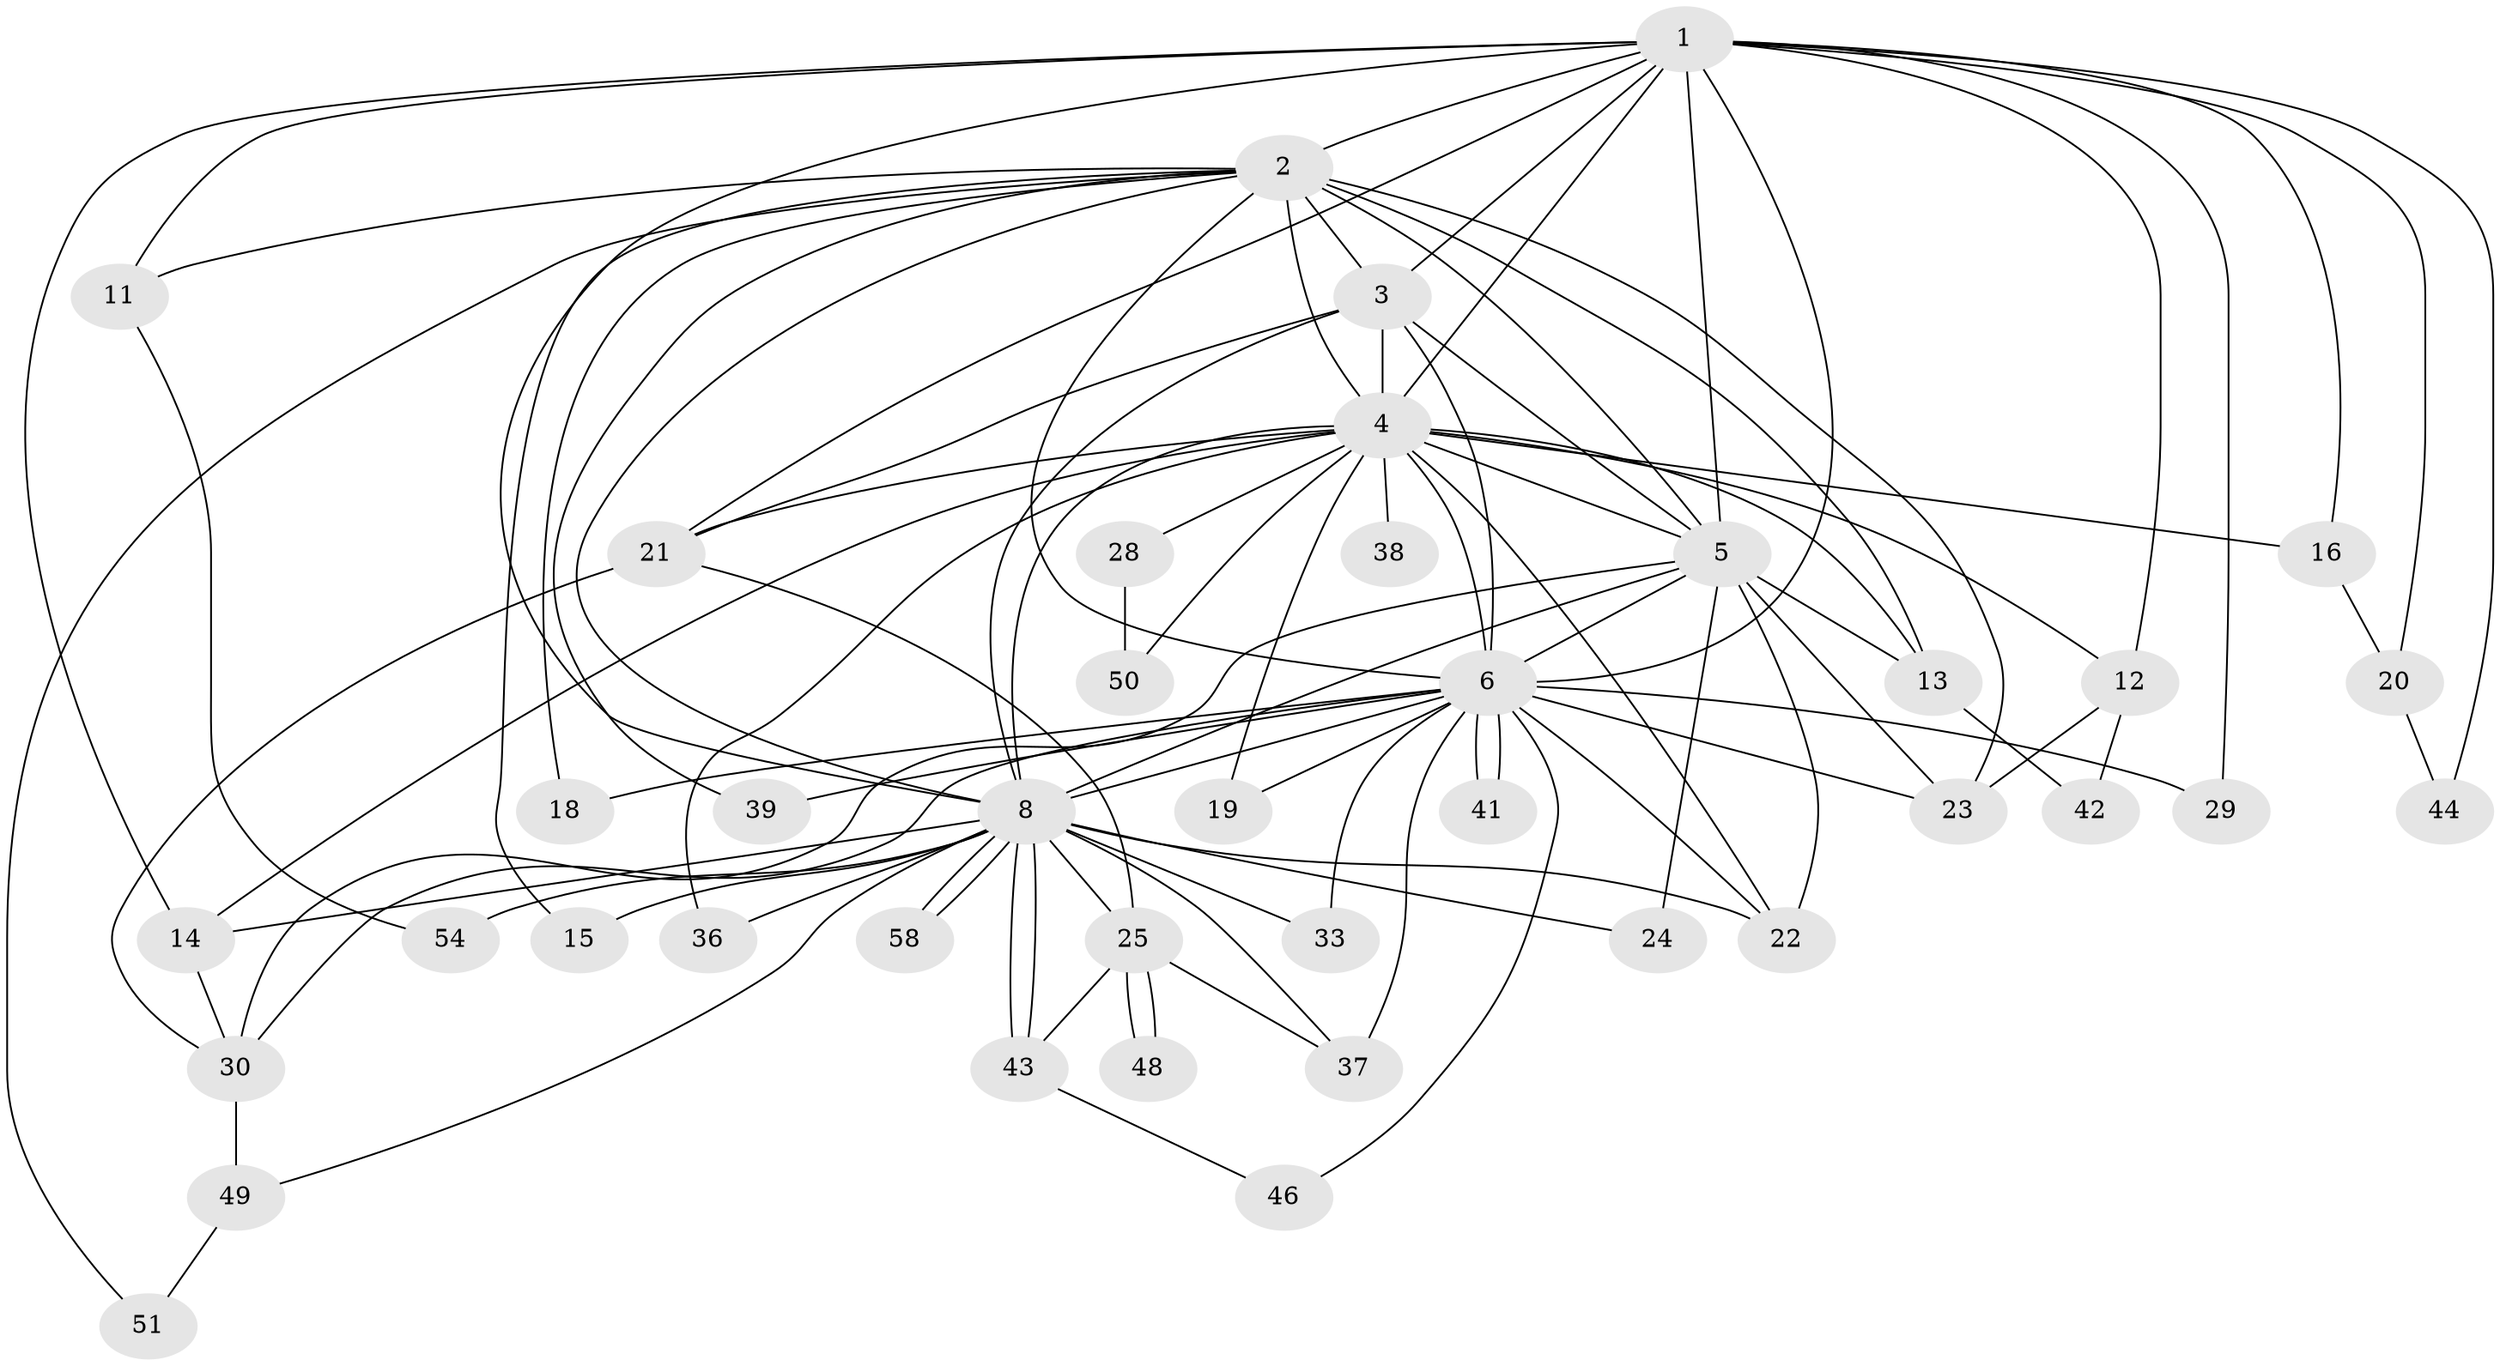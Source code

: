 // original degree distribution, {19: 0.014705882352941176, 13: 0.014705882352941176, 12: 0.029411764705882353, 15: 0.029411764705882353, 25: 0.014705882352941176, 17: 0.014705882352941176, 23: 0.014705882352941176, 21: 0.014705882352941176, 3: 0.14705882352941177, 4: 0.10294117647058823, 5: 0.029411764705882353, 2: 0.5588235294117647, 6: 0.014705882352941176}
// Generated by graph-tools (version 1.1) at 2025/17/03/04/25 18:17:40]
// undirected, 40 vertices, 96 edges
graph export_dot {
graph [start="1"]
  node [color=gray90,style=filled];
  1;
  2 [super="+27+56+40+7"];
  3 [super="+60+17"];
  4 [super="+9"];
  5;
  6;
  8;
  11;
  12;
  13;
  14 [super="+35+67"];
  15 [super="+65"];
  16 [super="+31+34"];
  18;
  19;
  20;
  21 [super="+61"];
  22 [super="+52+59"];
  23 [super="+26"];
  24;
  25 [super="+68"];
  28;
  29;
  30 [super="+63"];
  33;
  36;
  37 [super="+47"];
  38;
  39;
  41;
  42;
  43 [super="+45"];
  44;
  46;
  48;
  49;
  50;
  51;
  54;
  58;
  1 -- 2 [weight=2];
  1 -- 3;
  1 -- 4 [weight=4];
  1 -- 5;
  1 -- 6;
  1 -- 8;
  1 -- 11;
  1 -- 12;
  1 -- 20;
  1 -- 29;
  1 -- 44;
  1 -- 14;
  1 -- 16 [weight=2];
  1 -- 21;
  2 -- 3 [weight=2];
  2 -- 4 [weight=7];
  2 -- 5 [weight=3];
  2 -- 6 [weight=2];
  2 -- 8 [weight=2];
  2 -- 15 [weight=2];
  2 -- 13;
  2 -- 39;
  2 -- 11;
  2 -- 18;
  2 -- 51;
  2 -- 23;
  3 -- 4 [weight=4];
  3 -- 5;
  3 -- 6 [weight=2];
  3 -- 8;
  3 -- 21;
  4 -- 5 [weight=3];
  4 -- 6 [weight=4];
  4 -- 8 [weight=3];
  4 -- 19;
  4 -- 12;
  4 -- 13;
  4 -- 14 [weight=2];
  4 -- 16;
  4 -- 21;
  4 -- 22;
  4 -- 28;
  4 -- 36;
  4 -- 38;
  4 -- 50;
  5 -- 6;
  5 -- 8;
  5 -- 13;
  5 -- 22;
  5 -- 23;
  5 -- 24;
  5 -- 30;
  6 -- 8;
  6 -- 18;
  6 -- 19;
  6 -- 29;
  6 -- 30;
  6 -- 33;
  6 -- 37 [weight=2];
  6 -- 39;
  6 -- 41;
  6 -- 41;
  6 -- 46;
  6 -- 22 [weight=2];
  6 -- 23;
  8 -- 14;
  8 -- 24;
  8 -- 25;
  8 -- 33;
  8 -- 36;
  8 -- 37;
  8 -- 43;
  8 -- 43;
  8 -- 49;
  8 -- 54;
  8 -- 58;
  8 -- 58;
  8 -- 15;
  8 -- 22;
  11 -- 54;
  12 -- 42;
  12 -- 23;
  13 -- 42;
  14 -- 30;
  16 -- 20;
  20 -- 44;
  21 -- 25;
  21 -- 30;
  25 -- 48;
  25 -- 48;
  25 -- 37;
  25 -- 43;
  28 -- 50;
  30 -- 49;
  43 -- 46;
  49 -- 51;
}
